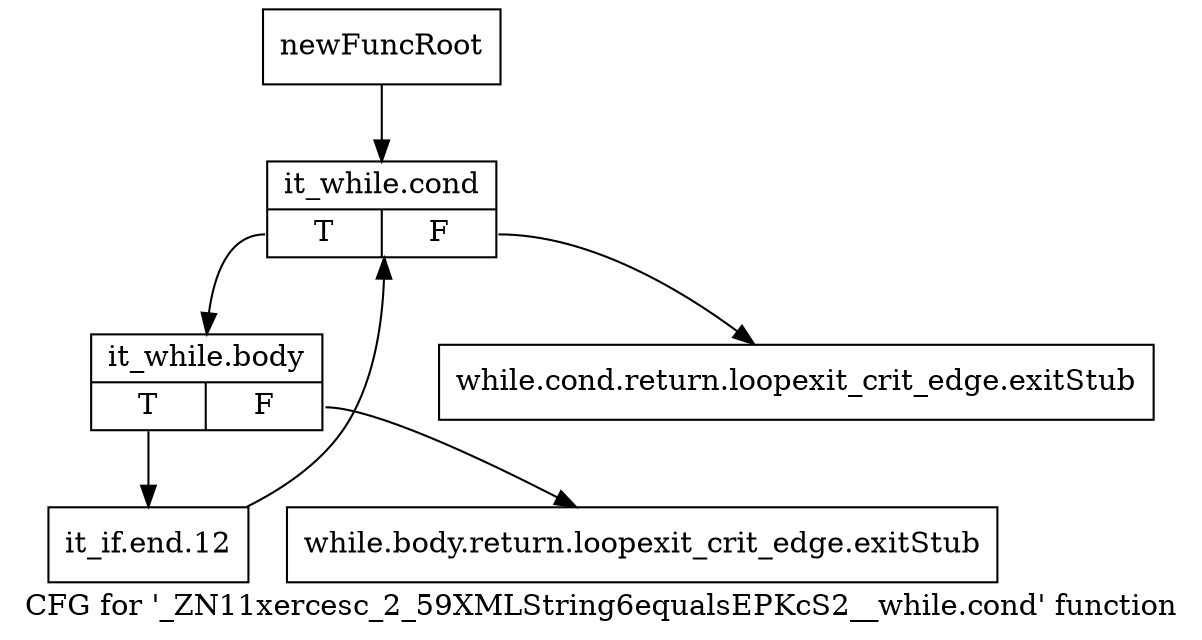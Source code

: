 digraph "CFG for '_ZN11xercesc_2_59XMLString6equalsEPKcS2__while.cond' function" {
	label="CFG for '_ZN11xercesc_2_59XMLString6equalsEPKcS2__while.cond' function";

	Node0x9bda910 [shape=record,label="{newFuncRoot}"];
	Node0x9bda910 -> Node0x9bdaa00;
	Node0x9bda960 [shape=record,label="{while.cond.return.loopexit_crit_edge.exitStub}"];
	Node0x9bda9b0 [shape=record,label="{while.body.return.loopexit_crit_edge.exitStub}"];
	Node0x9bdaa00 [shape=record,label="{it_while.cond|{<s0>T|<s1>F}}"];
	Node0x9bdaa00:s0 -> Node0x9bdaa50;
	Node0x9bdaa00:s1 -> Node0x9bda960;
	Node0x9bdaa50 [shape=record,label="{it_while.body|{<s0>T|<s1>F}}"];
	Node0x9bdaa50:s0 -> Node0x9bdaaa0;
	Node0x9bdaa50:s1 -> Node0x9bda9b0;
	Node0x9bdaaa0 [shape=record,label="{it_if.end.12}"];
	Node0x9bdaaa0 -> Node0x9bdaa00;
}
